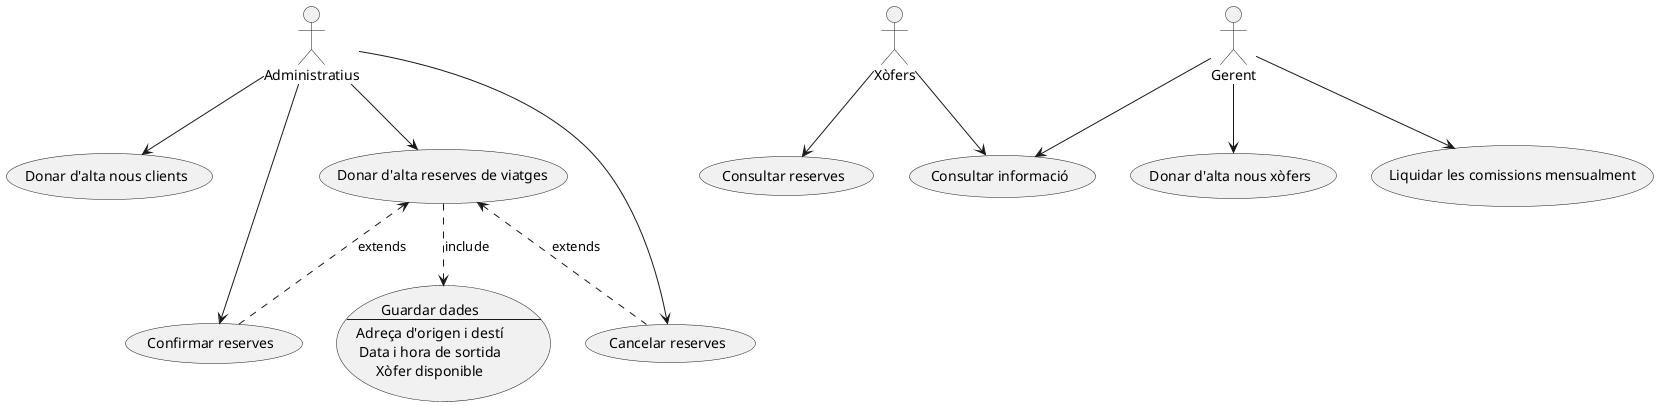 @startuml

:Administratius: as A
:Xòfers: as X
:Gerent: as G
usecase GuardarDades as "Guardar dades
--
Adreça d'origen i destí
Data i hora de sortida
Xòfer disponible"

A --> (Donar d'alta nous clients)
A --> (Donar d'alta reserves de viatges)
(Donar d'alta reserves de viatges) ..> GuardarDades : include
A --> (Cancelar reserves)
(Donar d'alta reserves de viatges) <.. (Cancelar reserves) : extends
(Donar d'alta reserves de viatges) <.. (Confirmar reserves) : extends
A --> (Confirmar reserves)

X --> (Consultar reserves)

G --> (Donar d'alta nous xòfers)
G --> (Liquidar les comissions mensualment)
G --> (Consultar informació)
X --> (Consultar informació)


@enduml
